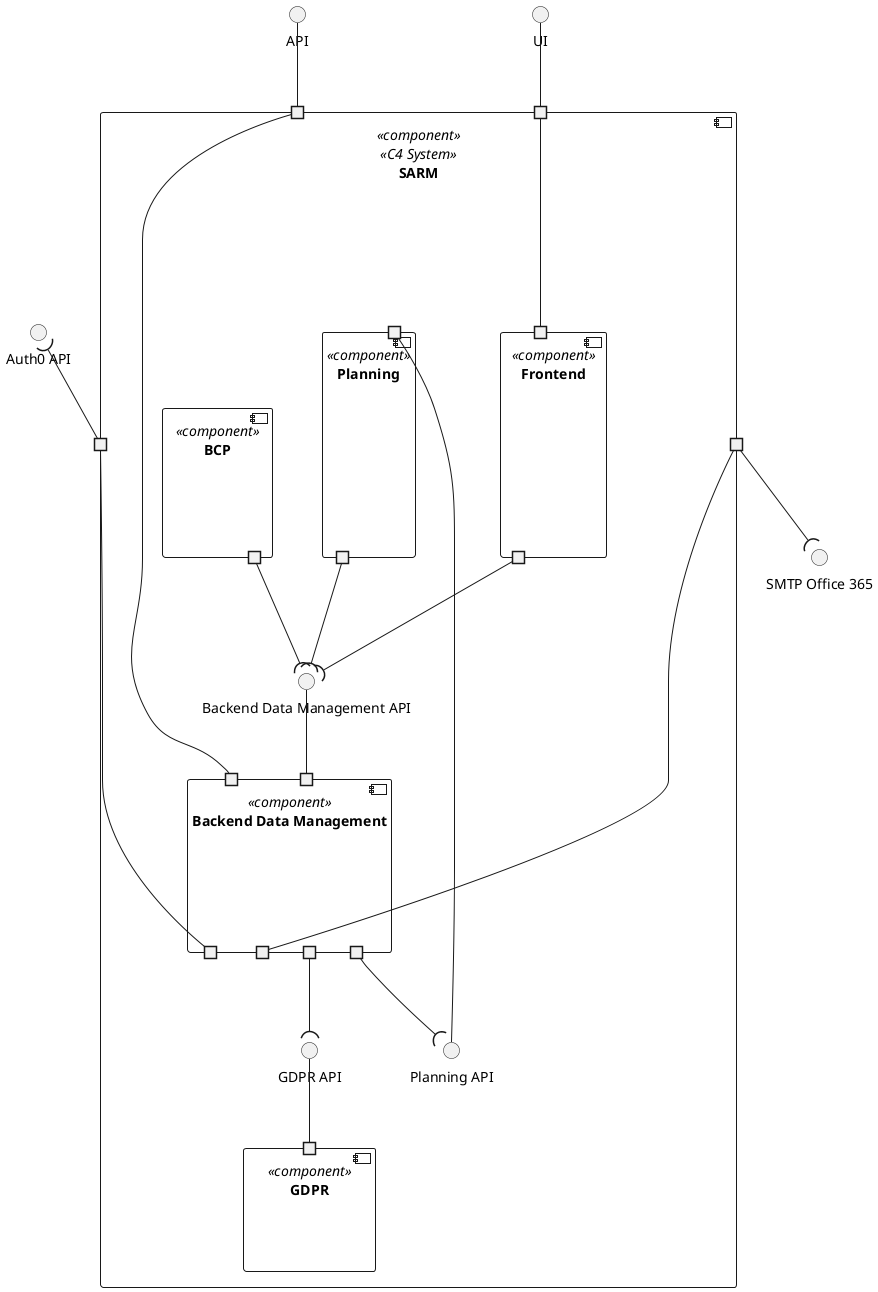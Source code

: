 @startuml logic-view
top to bottom direction

interface "API" as API
interface "UI" as UI
interface "Auth0 API" as A0API
interface "SMTP Office 365" as SMTP_Office_365

component "SARM" <<component>> <<C4 System>> {
    portin " " as SARMPI
    portin " " as SARMPIUI
    portout " " as SARMPO1
    portout " " as SARMPO2

    interface "Backend Data Management API" as BACKENDAPI

    component "Backend Data Management" <<component>> {
        portin " " as BackendPI
        portout " " as BackendPO1
        portout " " as BackendPO2
        portout " " as BackendPO3
        portout " " as BackendPO4
        portin " " as BackendPI2
    }

    component "Frontend" <<component>> {
        portin " " as FrontendINUI
        portout " " as FrontendOutUI2
    }

    interface "Planning API" as PLANNINGAPI

    component "Planning" <<component>> {
        portin " " as PLANNINGINUI
        portout " " as PLANNINGOutUI
    }

    interface "GDPR API" as GDPR_API

    component "GDPR" <<component>> {
        portin " " as GDPRINUI
    }
    
    component "BCP" <<component>> {
        portout " " as BCPOutUI
    }

}

UI -- SARMPIUI
SARMPIUI --- FrontendINUI
FrontendOutUI2 --( BACKENDAPI
BackendPI2 -U- BACKENDAPI

GDPRINUI -U- GDPR_API
BackendPO3 --( GDPR_API

PLANNINGINUI -U- PLANNINGAPI
BackendPO4 --( PLANNINGAPI
PLANNINGOutUI --( BACKENDAPI

BCPOutUI --( BACKENDAPI

API -- SARMPI
SARMPO1 -u-( A0API
SARMPI -- BackendPI
SARMPO1 -- BackendPO1

SARMPO2 -- BackendPO2
SARMPO2 --( SMTP_Office_365

@enduml